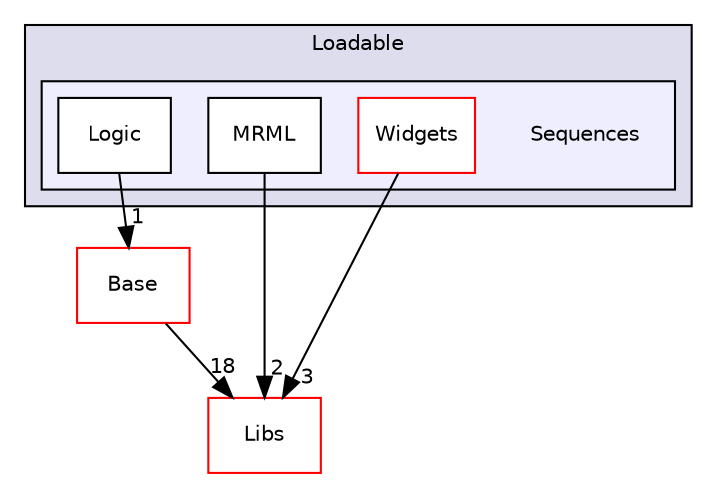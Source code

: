 digraph "Modules/Loadable/Sequences" {
  bgcolor=transparent;
  compound=true
  node [ fontsize="10", fontname="Helvetica"];
  edge [ labelfontsize="10", labelfontname="Helvetica"];
  subgraph clusterdir_d01fdafe93af837a1755aeb3a6390699 {
    graph [ bgcolor="#ddddee", pencolor="black", label="Loadable" fontname="Helvetica", fontsize="10", URL="dir_d01fdafe93af837a1755aeb3a6390699.html"]
  subgraph clusterdir_6ff3b501f1839603ea5ebc3f58bd5b37 {
    graph [ bgcolor="#eeeeff", pencolor="black", label="" URL="dir_6ff3b501f1839603ea5ebc3f58bd5b37.html"];
    dir_6ff3b501f1839603ea5ebc3f58bd5b37 [shape=plaintext label="Sequences"];
    dir_2cf8b723e60f29d1303162c68fcd4078 [shape=box label="Logic" color="black" fillcolor="white" style="filled" URL="dir_2cf8b723e60f29d1303162c68fcd4078.html"];
    dir_a8ddc02d3d6cea95f0ab825e42429720 [shape=box label="MRML" color="black" fillcolor="white" style="filled" URL="dir_a8ddc02d3d6cea95f0ab825e42429720.html"];
    dir_a1f1eac65395ee37645782d548e776e4 [shape=box label="Widgets" color="red" fillcolor="white" style="filled" URL="dir_a1f1eac65395ee37645782d548e776e4.html"];
  }
  }
  dir_6e6cb9563333489fde7459b1f95e59a5 [shape=box label="Libs" color="red" URL="dir_6e6cb9563333489fde7459b1f95e59a5.html"];
  dir_628593db0cdce5a76fb85526ae5aa762 [shape=box label="Base" color="red" URL="dir_628593db0cdce5a76fb85526ae5aa762.html"];
  dir_a1f1eac65395ee37645782d548e776e4->dir_6e6cb9563333489fde7459b1f95e59a5 [headlabel="3", labeldistance=1.5 headhref="dir_000104_000014.html"];
  dir_2cf8b723e60f29d1303162c68fcd4078->dir_628593db0cdce5a76fb85526ae5aa762 [headlabel="1", labeldistance=1.5 headhref="dir_000102_000002.html"];
  dir_628593db0cdce5a76fb85526ae5aa762->dir_6e6cb9563333489fde7459b1f95e59a5 [headlabel="18", labeldistance=1.5 headhref="dir_000002_000014.html"];
  dir_a8ddc02d3d6cea95f0ab825e42429720->dir_6e6cb9563333489fde7459b1f95e59a5 [headlabel="2", labeldistance=1.5 headhref="dir_000103_000014.html"];
}
